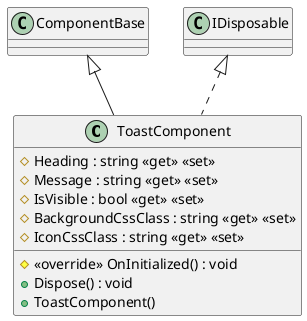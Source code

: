 @startuml ToastComponent
class ToastComponent  {
    # Heading : string <<get>> <<set>>
    # Message : string <<get>> <<set>>
    # IsVisible : bool <<get>> <<set>>
    # BackgroundCssClass : string <<get>> <<set>>
    # IconCssClass : string <<get>> <<set>>
    # <<override>> OnInitialized() : void
    + Dispose() : void
    + ToastComponent()
}
ComponentBase <|-- ToastComponent
IDisposable <|.. ToastComponent
@enduml